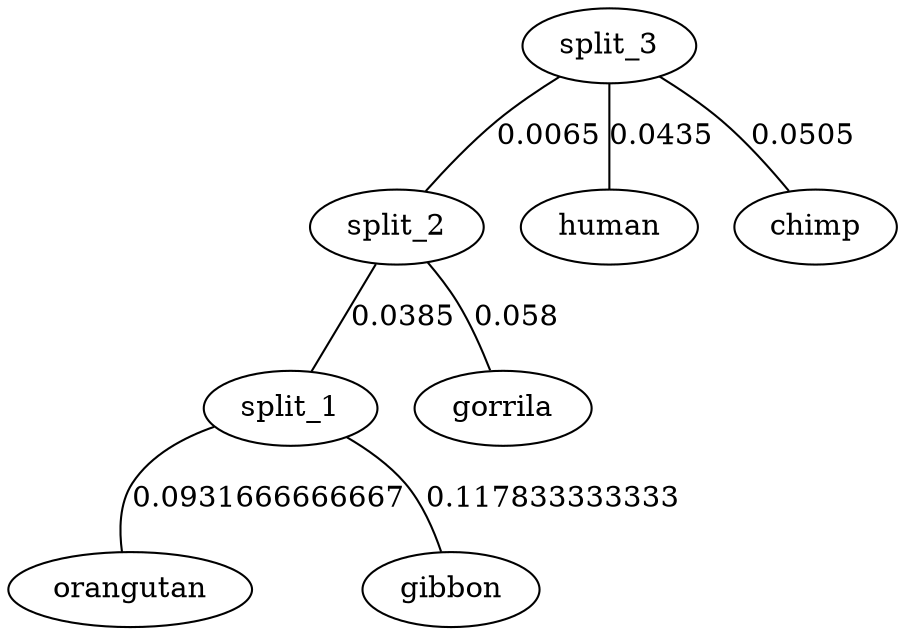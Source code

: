 graph G {
	split_1 -- orangutan[ label = 0.0931666666667];
	split_1 -- gibbon[ label = 0.117833333333];
	split_2 -- split_1[ label = 0.0385];
	split_2 -- gorrila[ label = 0.058];
	split_3 -- split_2[ label = 0.0065];
	split_3 -- human[ label = 0.0435];
	split_3 -- chimp[ label = 0.0505];
}